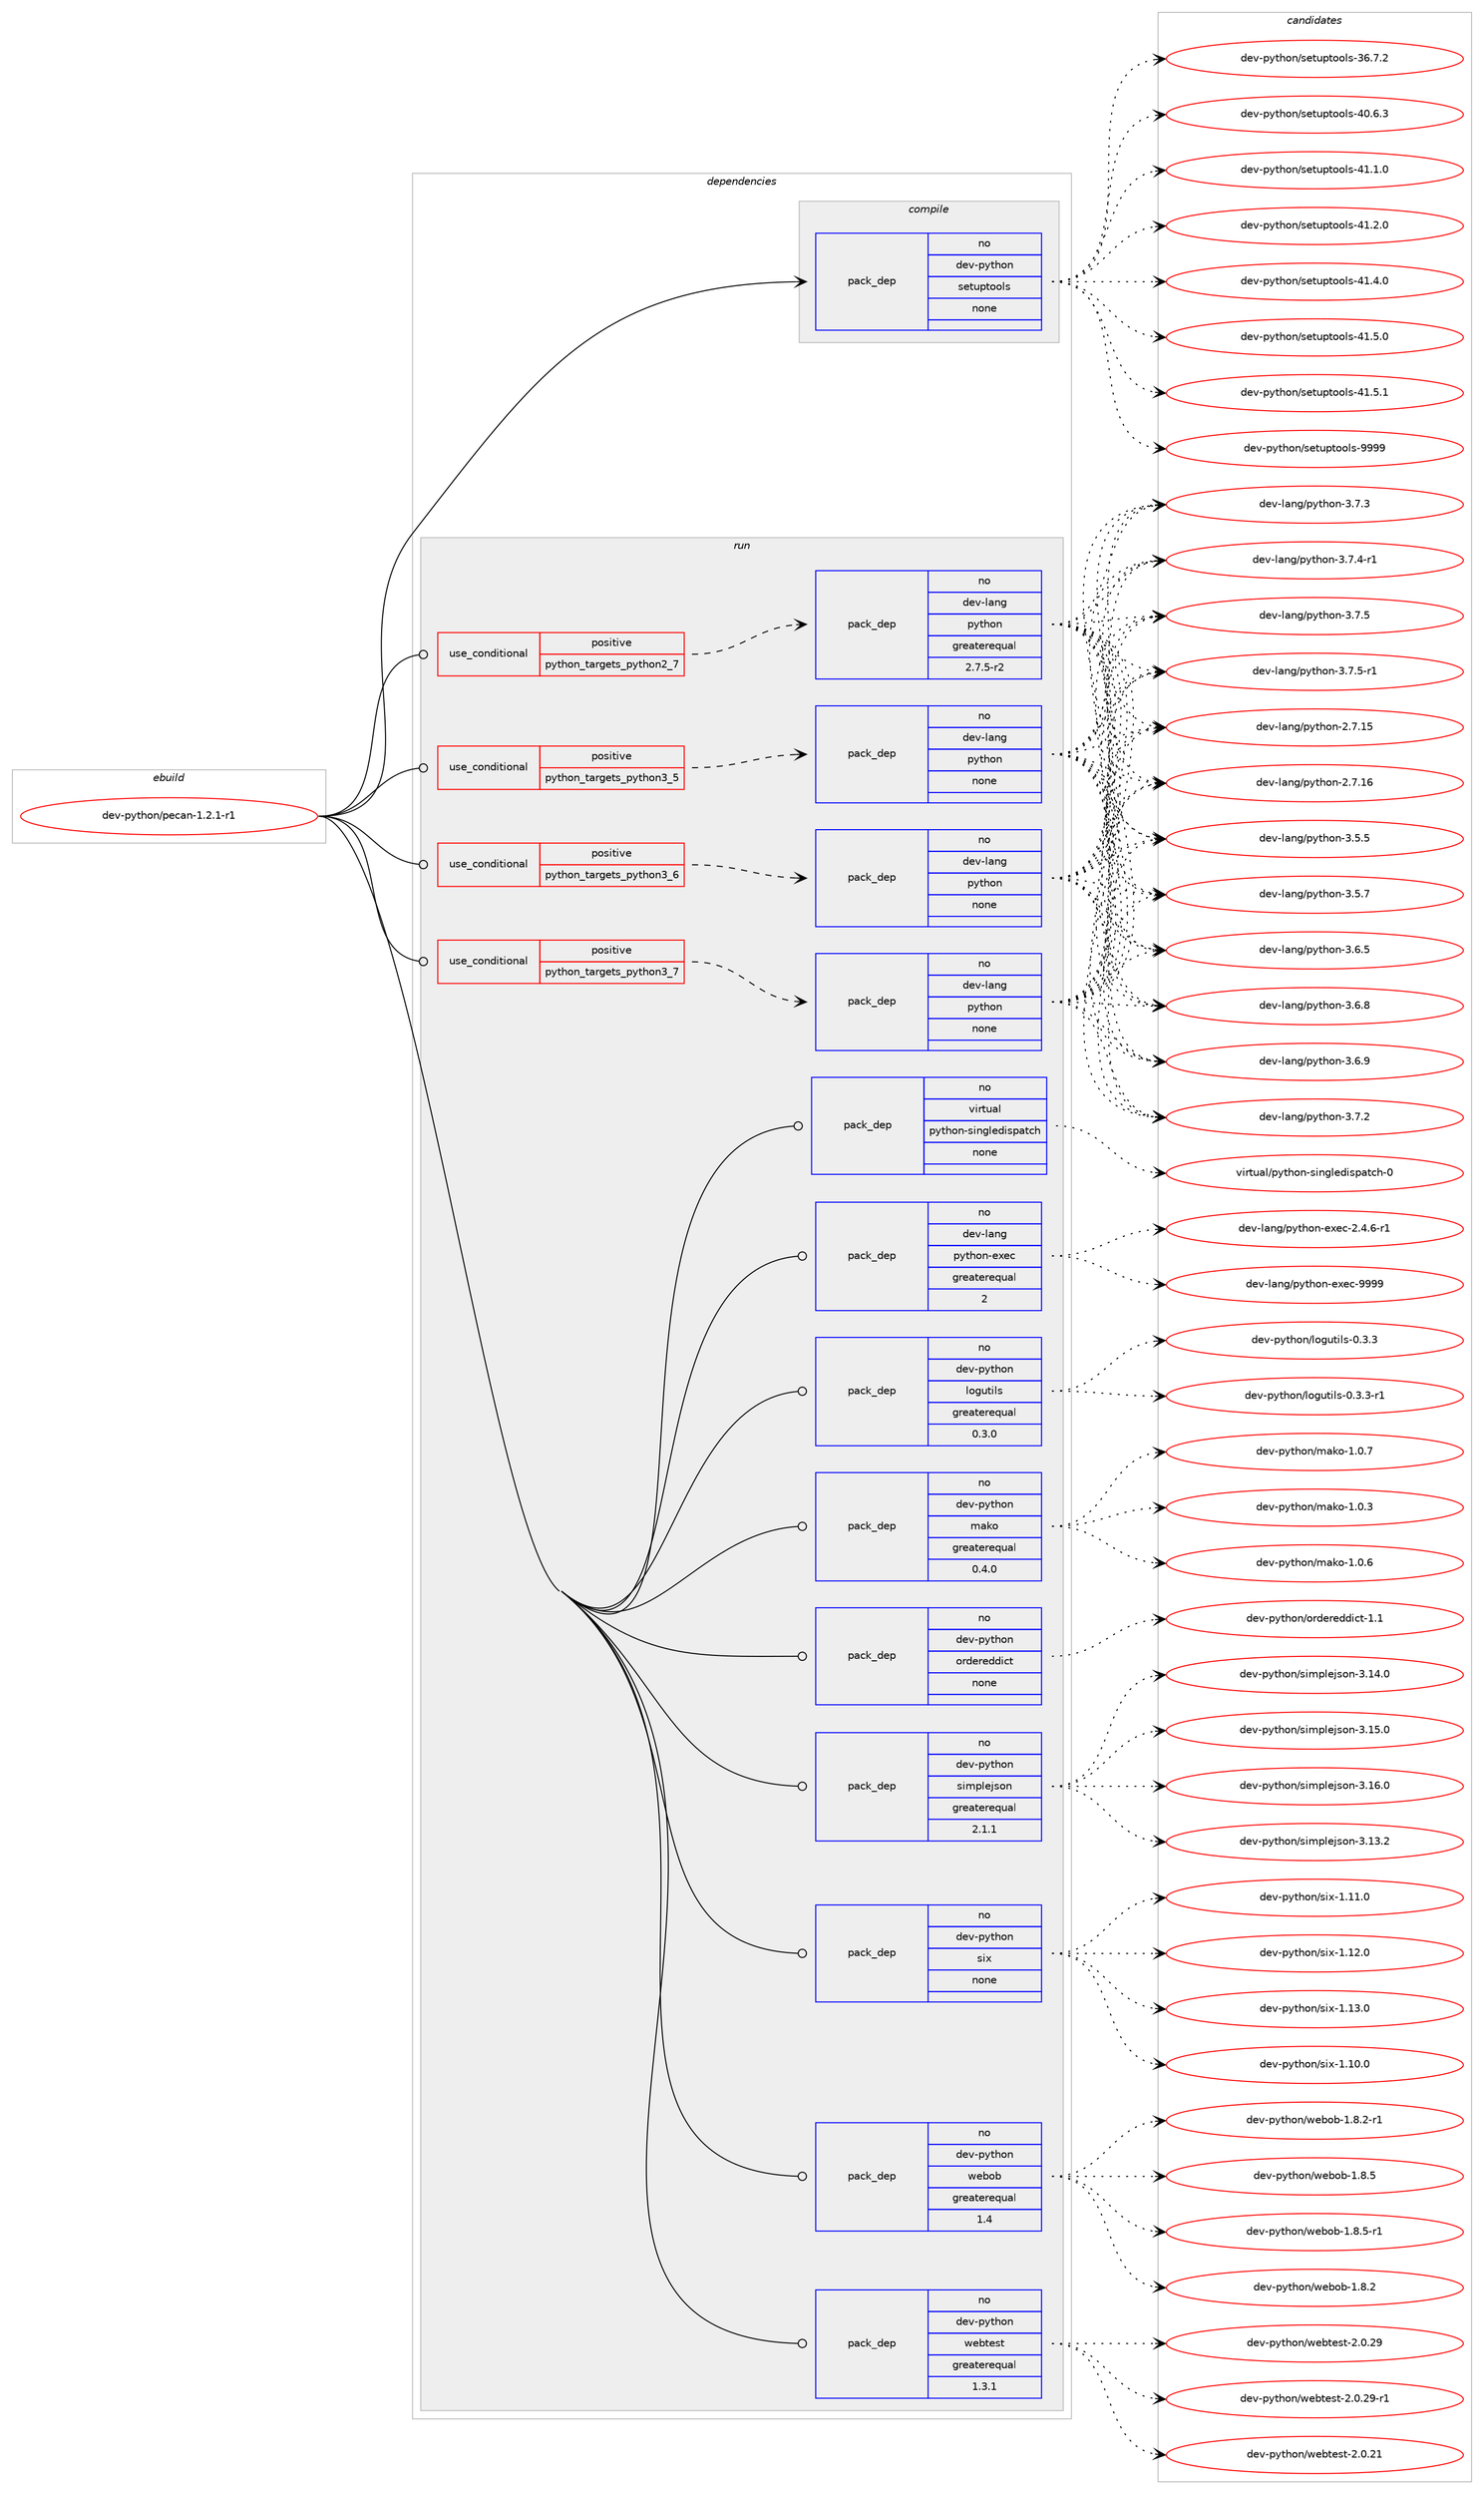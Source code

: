 digraph prolog {

# *************
# Graph options
# *************

newrank=true;
concentrate=true;
compound=true;
graph [rankdir=LR,fontname=Helvetica,fontsize=10,ranksep=1.5];#, ranksep=2.5, nodesep=0.2];
edge  [arrowhead=vee];
node  [fontname=Helvetica,fontsize=10];

# **********
# The ebuild
# **********

subgraph cluster_leftcol {
color=gray;
rank=same;
label=<<i>ebuild</i>>;
id [label="dev-python/pecan-1.2.1-r1", color=red, width=4, href="../dev-python/pecan-1.2.1-r1.svg"];
}

# ****************
# The dependencies
# ****************

subgraph cluster_midcol {
color=gray;
label=<<i>dependencies</i>>;
subgraph cluster_compile {
fillcolor="#eeeeee";
style=filled;
label=<<i>compile</i>>;
subgraph pack465308 {
dependency621472 [label=<<TABLE BORDER="0" CELLBORDER="1" CELLSPACING="0" CELLPADDING="4" WIDTH="220"><TR><TD ROWSPAN="6" CELLPADDING="30">pack_dep</TD></TR><TR><TD WIDTH="110">no</TD></TR><TR><TD>dev-python</TD></TR><TR><TD>setuptools</TD></TR><TR><TD>none</TD></TR><TR><TD></TD></TR></TABLE>>, shape=none, color=blue];
}
id:e -> dependency621472:w [weight=20,style="solid",arrowhead="vee"];
}
subgraph cluster_compileandrun {
fillcolor="#eeeeee";
style=filled;
label=<<i>compile and run</i>>;
}
subgraph cluster_run {
fillcolor="#eeeeee";
style=filled;
label=<<i>run</i>>;
subgraph cond144324 {
dependency621473 [label=<<TABLE BORDER="0" CELLBORDER="1" CELLSPACING="0" CELLPADDING="4"><TR><TD ROWSPAN="3" CELLPADDING="10">use_conditional</TD></TR><TR><TD>positive</TD></TR><TR><TD>python_targets_python2_7</TD></TR></TABLE>>, shape=none, color=red];
subgraph pack465309 {
dependency621474 [label=<<TABLE BORDER="0" CELLBORDER="1" CELLSPACING="0" CELLPADDING="4" WIDTH="220"><TR><TD ROWSPAN="6" CELLPADDING="30">pack_dep</TD></TR><TR><TD WIDTH="110">no</TD></TR><TR><TD>dev-lang</TD></TR><TR><TD>python</TD></TR><TR><TD>greaterequal</TD></TR><TR><TD>2.7.5-r2</TD></TR></TABLE>>, shape=none, color=blue];
}
dependency621473:e -> dependency621474:w [weight=20,style="dashed",arrowhead="vee"];
}
id:e -> dependency621473:w [weight=20,style="solid",arrowhead="odot"];
subgraph cond144325 {
dependency621475 [label=<<TABLE BORDER="0" CELLBORDER="1" CELLSPACING="0" CELLPADDING="4"><TR><TD ROWSPAN="3" CELLPADDING="10">use_conditional</TD></TR><TR><TD>positive</TD></TR><TR><TD>python_targets_python3_5</TD></TR></TABLE>>, shape=none, color=red];
subgraph pack465310 {
dependency621476 [label=<<TABLE BORDER="0" CELLBORDER="1" CELLSPACING="0" CELLPADDING="4" WIDTH="220"><TR><TD ROWSPAN="6" CELLPADDING="30">pack_dep</TD></TR><TR><TD WIDTH="110">no</TD></TR><TR><TD>dev-lang</TD></TR><TR><TD>python</TD></TR><TR><TD>none</TD></TR><TR><TD></TD></TR></TABLE>>, shape=none, color=blue];
}
dependency621475:e -> dependency621476:w [weight=20,style="dashed",arrowhead="vee"];
}
id:e -> dependency621475:w [weight=20,style="solid",arrowhead="odot"];
subgraph cond144326 {
dependency621477 [label=<<TABLE BORDER="0" CELLBORDER="1" CELLSPACING="0" CELLPADDING="4"><TR><TD ROWSPAN="3" CELLPADDING="10">use_conditional</TD></TR><TR><TD>positive</TD></TR><TR><TD>python_targets_python3_6</TD></TR></TABLE>>, shape=none, color=red];
subgraph pack465311 {
dependency621478 [label=<<TABLE BORDER="0" CELLBORDER="1" CELLSPACING="0" CELLPADDING="4" WIDTH="220"><TR><TD ROWSPAN="6" CELLPADDING="30">pack_dep</TD></TR><TR><TD WIDTH="110">no</TD></TR><TR><TD>dev-lang</TD></TR><TR><TD>python</TD></TR><TR><TD>none</TD></TR><TR><TD></TD></TR></TABLE>>, shape=none, color=blue];
}
dependency621477:e -> dependency621478:w [weight=20,style="dashed",arrowhead="vee"];
}
id:e -> dependency621477:w [weight=20,style="solid",arrowhead="odot"];
subgraph cond144327 {
dependency621479 [label=<<TABLE BORDER="0" CELLBORDER="1" CELLSPACING="0" CELLPADDING="4"><TR><TD ROWSPAN="3" CELLPADDING="10">use_conditional</TD></TR><TR><TD>positive</TD></TR><TR><TD>python_targets_python3_7</TD></TR></TABLE>>, shape=none, color=red];
subgraph pack465312 {
dependency621480 [label=<<TABLE BORDER="0" CELLBORDER="1" CELLSPACING="0" CELLPADDING="4" WIDTH="220"><TR><TD ROWSPAN="6" CELLPADDING="30">pack_dep</TD></TR><TR><TD WIDTH="110">no</TD></TR><TR><TD>dev-lang</TD></TR><TR><TD>python</TD></TR><TR><TD>none</TD></TR><TR><TD></TD></TR></TABLE>>, shape=none, color=blue];
}
dependency621479:e -> dependency621480:w [weight=20,style="dashed",arrowhead="vee"];
}
id:e -> dependency621479:w [weight=20,style="solid",arrowhead="odot"];
subgraph pack465313 {
dependency621481 [label=<<TABLE BORDER="0" CELLBORDER="1" CELLSPACING="0" CELLPADDING="4" WIDTH="220"><TR><TD ROWSPAN="6" CELLPADDING="30">pack_dep</TD></TR><TR><TD WIDTH="110">no</TD></TR><TR><TD>dev-lang</TD></TR><TR><TD>python-exec</TD></TR><TR><TD>greaterequal</TD></TR><TR><TD>2</TD></TR></TABLE>>, shape=none, color=blue];
}
id:e -> dependency621481:w [weight=20,style="solid",arrowhead="odot"];
subgraph pack465314 {
dependency621482 [label=<<TABLE BORDER="0" CELLBORDER="1" CELLSPACING="0" CELLPADDING="4" WIDTH="220"><TR><TD ROWSPAN="6" CELLPADDING="30">pack_dep</TD></TR><TR><TD WIDTH="110">no</TD></TR><TR><TD>dev-python</TD></TR><TR><TD>logutils</TD></TR><TR><TD>greaterequal</TD></TR><TR><TD>0.3.0</TD></TR></TABLE>>, shape=none, color=blue];
}
id:e -> dependency621482:w [weight=20,style="solid",arrowhead="odot"];
subgraph pack465315 {
dependency621483 [label=<<TABLE BORDER="0" CELLBORDER="1" CELLSPACING="0" CELLPADDING="4" WIDTH="220"><TR><TD ROWSPAN="6" CELLPADDING="30">pack_dep</TD></TR><TR><TD WIDTH="110">no</TD></TR><TR><TD>dev-python</TD></TR><TR><TD>mako</TD></TR><TR><TD>greaterequal</TD></TR><TR><TD>0.4.0</TD></TR></TABLE>>, shape=none, color=blue];
}
id:e -> dependency621483:w [weight=20,style="solid",arrowhead="odot"];
subgraph pack465316 {
dependency621484 [label=<<TABLE BORDER="0" CELLBORDER="1" CELLSPACING="0" CELLPADDING="4" WIDTH="220"><TR><TD ROWSPAN="6" CELLPADDING="30">pack_dep</TD></TR><TR><TD WIDTH="110">no</TD></TR><TR><TD>dev-python</TD></TR><TR><TD>ordereddict</TD></TR><TR><TD>none</TD></TR><TR><TD></TD></TR></TABLE>>, shape=none, color=blue];
}
id:e -> dependency621484:w [weight=20,style="solid",arrowhead="odot"];
subgraph pack465317 {
dependency621485 [label=<<TABLE BORDER="0" CELLBORDER="1" CELLSPACING="0" CELLPADDING="4" WIDTH="220"><TR><TD ROWSPAN="6" CELLPADDING="30">pack_dep</TD></TR><TR><TD WIDTH="110">no</TD></TR><TR><TD>dev-python</TD></TR><TR><TD>simplejson</TD></TR><TR><TD>greaterequal</TD></TR><TR><TD>2.1.1</TD></TR></TABLE>>, shape=none, color=blue];
}
id:e -> dependency621485:w [weight=20,style="solid",arrowhead="odot"];
subgraph pack465318 {
dependency621486 [label=<<TABLE BORDER="0" CELLBORDER="1" CELLSPACING="0" CELLPADDING="4" WIDTH="220"><TR><TD ROWSPAN="6" CELLPADDING="30">pack_dep</TD></TR><TR><TD WIDTH="110">no</TD></TR><TR><TD>dev-python</TD></TR><TR><TD>six</TD></TR><TR><TD>none</TD></TR><TR><TD></TD></TR></TABLE>>, shape=none, color=blue];
}
id:e -> dependency621486:w [weight=20,style="solid",arrowhead="odot"];
subgraph pack465319 {
dependency621487 [label=<<TABLE BORDER="0" CELLBORDER="1" CELLSPACING="0" CELLPADDING="4" WIDTH="220"><TR><TD ROWSPAN="6" CELLPADDING="30">pack_dep</TD></TR><TR><TD WIDTH="110">no</TD></TR><TR><TD>dev-python</TD></TR><TR><TD>webob</TD></TR><TR><TD>greaterequal</TD></TR><TR><TD>1.4</TD></TR></TABLE>>, shape=none, color=blue];
}
id:e -> dependency621487:w [weight=20,style="solid",arrowhead="odot"];
subgraph pack465320 {
dependency621488 [label=<<TABLE BORDER="0" CELLBORDER="1" CELLSPACING="0" CELLPADDING="4" WIDTH="220"><TR><TD ROWSPAN="6" CELLPADDING="30">pack_dep</TD></TR><TR><TD WIDTH="110">no</TD></TR><TR><TD>dev-python</TD></TR><TR><TD>webtest</TD></TR><TR><TD>greaterequal</TD></TR><TR><TD>1.3.1</TD></TR></TABLE>>, shape=none, color=blue];
}
id:e -> dependency621488:w [weight=20,style="solid",arrowhead="odot"];
subgraph pack465321 {
dependency621489 [label=<<TABLE BORDER="0" CELLBORDER="1" CELLSPACING="0" CELLPADDING="4" WIDTH="220"><TR><TD ROWSPAN="6" CELLPADDING="30">pack_dep</TD></TR><TR><TD WIDTH="110">no</TD></TR><TR><TD>virtual</TD></TR><TR><TD>python-singledispatch</TD></TR><TR><TD>none</TD></TR><TR><TD></TD></TR></TABLE>>, shape=none, color=blue];
}
id:e -> dependency621489:w [weight=20,style="solid",arrowhead="odot"];
}
}

# **************
# The candidates
# **************

subgraph cluster_choices {
rank=same;
color=gray;
label=<<i>candidates</i>>;

subgraph choice465308 {
color=black;
nodesep=1;
choice100101118451121211161041111104711510111611711211611111110811545515446554650 [label="dev-python/setuptools-36.7.2", color=red, width=4,href="../dev-python/setuptools-36.7.2.svg"];
choice100101118451121211161041111104711510111611711211611111110811545524846544651 [label="dev-python/setuptools-40.6.3", color=red, width=4,href="../dev-python/setuptools-40.6.3.svg"];
choice100101118451121211161041111104711510111611711211611111110811545524946494648 [label="dev-python/setuptools-41.1.0", color=red, width=4,href="../dev-python/setuptools-41.1.0.svg"];
choice100101118451121211161041111104711510111611711211611111110811545524946504648 [label="dev-python/setuptools-41.2.0", color=red, width=4,href="../dev-python/setuptools-41.2.0.svg"];
choice100101118451121211161041111104711510111611711211611111110811545524946524648 [label="dev-python/setuptools-41.4.0", color=red, width=4,href="../dev-python/setuptools-41.4.0.svg"];
choice100101118451121211161041111104711510111611711211611111110811545524946534648 [label="dev-python/setuptools-41.5.0", color=red, width=4,href="../dev-python/setuptools-41.5.0.svg"];
choice100101118451121211161041111104711510111611711211611111110811545524946534649 [label="dev-python/setuptools-41.5.1", color=red, width=4,href="../dev-python/setuptools-41.5.1.svg"];
choice10010111845112121116104111110471151011161171121161111111081154557575757 [label="dev-python/setuptools-9999", color=red, width=4,href="../dev-python/setuptools-9999.svg"];
dependency621472:e -> choice100101118451121211161041111104711510111611711211611111110811545515446554650:w [style=dotted,weight="100"];
dependency621472:e -> choice100101118451121211161041111104711510111611711211611111110811545524846544651:w [style=dotted,weight="100"];
dependency621472:e -> choice100101118451121211161041111104711510111611711211611111110811545524946494648:w [style=dotted,weight="100"];
dependency621472:e -> choice100101118451121211161041111104711510111611711211611111110811545524946504648:w [style=dotted,weight="100"];
dependency621472:e -> choice100101118451121211161041111104711510111611711211611111110811545524946524648:w [style=dotted,weight="100"];
dependency621472:e -> choice100101118451121211161041111104711510111611711211611111110811545524946534648:w [style=dotted,weight="100"];
dependency621472:e -> choice100101118451121211161041111104711510111611711211611111110811545524946534649:w [style=dotted,weight="100"];
dependency621472:e -> choice10010111845112121116104111110471151011161171121161111111081154557575757:w [style=dotted,weight="100"];
}
subgraph choice465309 {
color=black;
nodesep=1;
choice10010111845108971101034711212111610411111045504655464953 [label="dev-lang/python-2.7.15", color=red, width=4,href="../dev-lang/python-2.7.15.svg"];
choice10010111845108971101034711212111610411111045504655464954 [label="dev-lang/python-2.7.16", color=red, width=4,href="../dev-lang/python-2.7.16.svg"];
choice100101118451089711010347112121116104111110455146534653 [label="dev-lang/python-3.5.5", color=red, width=4,href="../dev-lang/python-3.5.5.svg"];
choice100101118451089711010347112121116104111110455146534655 [label="dev-lang/python-3.5.7", color=red, width=4,href="../dev-lang/python-3.5.7.svg"];
choice100101118451089711010347112121116104111110455146544653 [label="dev-lang/python-3.6.5", color=red, width=4,href="../dev-lang/python-3.6.5.svg"];
choice100101118451089711010347112121116104111110455146544656 [label="dev-lang/python-3.6.8", color=red, width=4,href="../dev-lang/python-3.6.8.svg"];
choice100101118451089711010347112121116104111110455146544657 [label="dev-lang/python-3.6.9", color=red, width=4,href="../dev-lang/python-3.6.9.svg"];
choice100101118451089711010347112121116104111110455146554650 [label="dev-lang/python-3.7.2", color=red, width=4,href="../dev-lang/python-3.7.2.svg"];
choice100101118451089711010347112121116104111110455146554651 [label="dev-lang/python-3.7.3", color=red, width=4,href="../dev-lang/python-3.7.3.svg"];
choice1001011184510897110103471121211161041111104551465546524511449 [label="dev-lang/python-3.7.4-r1", color=red, width=4,href="../dev-lang/python-3.7.4-r1.svg"];
choice100101118451089711010347112121116104111110455146554653 [label="dev-lang/python-3.7.5", color=red, width=4,href="../dev-lang/python-3.7.5.svg"];
choice1001011184510897110103471121211161041111104551465546534511449 [label="dev-lang/python-3.7.5-r1", color=red, width=4,href="../dev-lang/python-3.7.5-r1.svg"];
dependency621474:e -> choice10010111845108971101034711212111610411111045504655464953:w [style=dotted,weight="100"];
dependency621474:e -> choice10010111845108971101034711212111610411111045504655464954:w [style=dotted,weight="100"];
dependency621474:e -> choice100101118451089711010347112121116104111110455146534653:w [style=dotted,weight="100"];
dependency621474:e -> choice100101118451089711010347112121116104111110455146534655:w [style=dotted,weight="100"];
dependency621474:e -> choice100101118451089711010347112121116104111110455146544653:w [style=dotted,weight="100"];
dependency621474:e -> choice100101118451089711010347112121116104111110455146544656:w [style=dotted,weight="100"];
dependency621474:e -> choice100101118451089711010347112121116104111110455146544657:w [style=dotted,weight="100"];
dependency621474:e -> choice100101118451089711010347112121116104111110455146554650:w [style=dotted,weight="100"];
dependency621474:e -> choice100101118451089711010347112121116104111110455146554651:w [style=dotted,weight="100"];
dependency621474:e -> choice1001011184510897110103471121211161041111104551465546524511449:w [style=dotted,weight="100"];
dependency621474:e -> choice100101118451089711010347112121116104111110455146554653:w [style=dotted,weight="100"];
dependency621474:e -> choice1001011184510897110103471121211161041111104551465546534511449:w [style=dotted,weight="100"];
}
subgraph choice465310 {
color=black;
nodesep=1;
choice10010111845108971101034711212111610411111045504655464953 [label="dev-lang/python-2.7.15", color=red, width=4,href="../dev-lang/python-2.7.15.svg"];
choice10010111845108971101034711212111610411111045504655464954 [label="dev-lang/python-2.7.16", color=red, width=4,href="../dev-lang/python-2.7.16.svg"];
choice100101118451089711010347112121116104111110455146534653 [label="dev-lang/python-3.5.5", color=red, width=4,href="../dev-lang/python-3.5.5.svg"];
choice100101118451089711010347112121116104111110455146534655 [label="dev-lang/python-3.5.7", color=red, width=4,href="../dev-lang/python-3.5.7.svg"];
choice100101118451089711010347112121116104111110455146544653 [label="dev-lang/python-3.6.5", color=red, width=4,href="../dev-lang/python-3.6.5.svg"];
choice100101118451089711010347112121116104111110455146544656 [label="dev-lang/python-3.6.8", color=red, width=4,href="../dev-lang/python-3.6.8.svg"];
choice100101118451089711010347112121116104111110455146544657 [label="dev-lang/python-3.6.9", color=red, width=4,href="../dev-lang/python-3.6.9.svg"];
choice100101118451089711010347112121116104111110455146554650 [label="dev-lang/python-3.7.2", color=red, width=4,href="../dev-lang/python-3.7.2.svg"];
choice100101118451089711010347112121116104111110455146554651 [label="dev-lang/python-3.7.3", color=red, width=4,href="../dev-lang/python-3.7.3.svg"];
choice1001011184510897110103471121211161041111104551465546524511449 [label="dev-lang/python-3.7.4-r1", color=red, width=4,href="../dev-lang/python-3.7.4-r1.svg"];
choice100101118451089711010347112121116104111110455146554653 [label="dev-lang/python-3.7.5", color=red, width=4,href="../dev-lang/python-3.7.5.svg"];
choice1001011184510897110103471121211161041111104551465546534511449 [label="dev-lang/python-3.7.5-r1", color=red, width=4,href="../dev-lang/python-3.7.5-r1.svg"];
dependency621476:e -> choice10010111845108971101034711212111610411111045504655464953:w [style=dotted,weight="100"];
dependency621476:e -> choice10010111845108971101034711212111610411111045504655464954:w [style=dotted,weight="100"];
dependency621476:e -> choice100101118451089711010347112121116104111110455146534653:w [style=dotted,weight="100"];
dependency621476:e -> choice100101118451089711010347112121116104111110455146534655:w [style=dotted,weight="100"];
dependency621476:e -> choice100101118451089711010347112121116104111110455146544653:w [style=dotted,weight="100"];
dependency621476:e -> choice100101118451089711010347112121116104111110455146544656:w [style=dotted,weight="100"];
dependency621476:e -> choice100101118451089711010347112121116104111110455146544657:w [style=dotted,weight="100"];
dependency621476:e -> choice100101118451089711010347112121116104111110455146554650:w [style=dotted,weight="100"];
dependency621476:e -> choice100101118451089711010347112121116104111110455146554651:w [style=dotted,weight="100"];
dependency621476:e -> choice1001011184510897110103471121211161041111104551465546524511449:w [style=dotted,weight="100"];
dependency621476:e -> choice100101118451089711010347112121116104111110455146554653:w [style=dotted,weight="100"];
dependency621476:e -> choice1001011184510897110103471121211161041111104551465546534511449:w [style=dotted,weight="100"];
}
subgraph choice465311 {
color=black;
nodesep=1;
choice10010111845108971101034711212111610411111045504655464953 [label="dev-lang/python-2.7.15", color=red, width=4,href="../dev-lang/python-2.7.15.svg"];
choice10010111845108971101034711212111610411111045504655464954 [label="dev-lang/python-2.7.16", color=red, width=4,href="../dev-lang/python-2.7.16.svg"];
choice100101118451089711010347112121116104111110455146534653 [label="dev-lang/python-3.5.5", color=red, width=4,href="../dev-lang/python-3.5.5.svg"];
choice100101118451089711010347112121116104111110455146534655 [label="dev-lang/python-3.5.7", color=red, width=4,href="../dev-lang/python-3.5.7.svg"];
choice100101118451089711010347112121116104111110455146544653 [label="dev-lang/python-3.6.5", color=red, width=4,href="../dev-lang/python-3.6.5.svg"];
choice100101118451089711010347112121116104111110455146544656 [label="dev-lang/python-3.6.8", color=red, width=4,href="../dev-lang/python-3.6.8.svg"];
choice100101118451089711010347112121116104111110455146544657 [label="dev-lang/python-3.6.9", color=red, width=4,href="../dev-lang/python-3.6.9.svg"];
choice100101118451089711010347112121116104111110455146554650 [label="dev-lang/python-3.7.2", color=red, width=4,href="../dev-lang/python-3.7.2.svg"];
choice100101118451089711010347112121116104111110455146554651 [label="dev-lang/python-3.7.3", color=red, width=4,href="../dev-lang/python-3.7.3.svg"];
choice1001011184510897110103471121211161041111104551465546524511449 [label="dev-lang/python-3.7.4-r1", color=red, width=4,href="../dev-lang/python-3.7.4-r1.svg"];
choice100101118451089711010347112121116104111110455146554653 [label="dev-lang/python-3.7.5", color=red, width=4,href="../dev-lang/python-3.7.5.svg"];
choice1001011184510897110103471121211161041111104551465546534511449 [label="dev-lang/python-3.7.5-r1", color=red, width=4,href="../dev-lang/python-3.7.5-r1.svg"];
dependency621478:e -> choice10010111845108971101034711212111610411111045504655464953:w [style=dotted,weight="100"];
dependency621478:e -> choice10010111845108971101034711212111610411111045504655464954:w [style=dotted,weight="100"];
dependency621478:e -> choice100101118451089711010347112121116104111110455146534653:w [style=dotted,weight="100"];
dependency621478:e -> choice100101118451089711010347112121116104111110455146534655:w [style=dotted,weight="100"];
dependency621478:e -> choice100101118451089711010347112121116104111110455146544653:w [style=dotted,weight="100"];
dependency621478:e -> choice100101118451089711010347112121116104111110455146544656:w [style=dotted,weight="100"];
dependency621478:e -> choice100101118451089711010347112121116104111110455146544657:w [style=dotted,weight="100"];
dependency621478:e -> choice100101118451089711010347112121116104111110455146554650:w [style=dotted,weight="100"];
dependency621478:e -> choice100101118451089711010347112121116104111110455146554651:w [style=dotted,weight="100"];
dependency621478:e -> choice1001011184510897110103471121211161041111104551465546524511449:w [style=dotted,weight="100"];
dependency621478:e -> choice100101118451089711010347112121116104111110455146554653:w [style=dotted,weight="100"];
dependency621478:e -> choice1001011184510897110103471121211161041111104551465546534511449:w [style=dotted,weight="100"];
}
subgraph choice465312 {
color=black;
nodesep=1;
choice10010111845108971101034711212111610411111045504655464953 [label="dev-lang/python-2.7.15", color=red, width=4,href="../dev-lang/python-2.7.15.svg"];
choice10010111845108971101034711212111610411111045504655464954 [label="dev-lang/python-2.7.16", color=red, width=4,href="../dev-lang/python-2.7.16.svg"];
choice100101118451089711010347112121116104111110455146534653 [label="dev-lang/python-3.5.5", color=red, width=4,href="../dev-lang/python-3.5.5.svg"];
choice100101118451089711010347112121116104111110455146534655 [label="dev-lang/python-3.5.7", color=red, width=4,href="../dev-lang/python-3.5.7.svg"];
choice100101118451089711010347112121116104111110455146544653 [label="dev-lang/python-3.6.5", color=red, width=4,href="../dev-lang/python-3.6.5.svg"];
choice100101118451089711010347112121116104111110455146544656 [label="dev-lang/python-3.6.8", color=red, width=4,href="../dev-lang/python-3.6.8.svg"];
choice100101118451089711010347112121116104111110455146544657 [label="dev-lang/python-3.6.9", color=red, width=4,href="../dev-lang/python-3.6.9.svg"];
choice100101118451089711010347112121116104111110455146554650 [label="dev-lang/python-3.7.2", color=red, width=4,href="../dev-lang/python-3.7.2.svg"];
choice100101118451089711010347112121116104111110455146554651 [label="dev-lang/python-3.7.3", color=red, width=4,href="../dev-lang/python-3.7.3.svg"];
choice1001011184510897110103471121211161041111104551465546524511449 [label="dev-lang/python-3.7.4-r1", color=red, width=4,href="../dev-lang/python-3.7.4-r1.svg"];
choice100101118451089711010347112121116104111110455146554653 [label="dev-lang/python-3.7.5", color=red, width=4,href="../dev-lang/python-3.7.5.svg"];
choice1001011184510897110103471121211161041111104551465546534511449 [label="dev-lang/python-3.7.5-r1", color=red, width=4,href="../dev-lang/python-3.7.5-r1.svg"];
dependency621480:e -> choice10010111845108971101034711212111610411111045504655464953:w [style=dotted,weight="100"];
dependency621480:e -> choice10010111845108971101034711212111610411111045504655464954:w [style=dotted,weight="100"];
dependency621480:e -> choice100101118451089711010347112121116104111110455146534653:w [style=dotted,weight="100"];
dependency621480:e -> choice100101118451089711010347112121116104111110455146534655:w [style=dotted,weight="100"];
dependency621480:e -> choice100101118451089711010347112121116104111110455146544653:w [style=dotted,weight="100"];
dependency621480:e -> choice100101118451089711010347112121116104111110455146544656:w [style=dotted,weight="100"];
dependency621480:e -> choice100101118451089711010347112121116104111110455146544657:w [style=dotted,weight="100"];
dependency621480:e -> choice100101118451089711010347112121116104111110455146554650:w [style=dotted,weight="100"];
dependency621480:e -> choice100101118451089711010347112121116104111110455146554651:w [style=dotted,weight="100"];
dependency621480:e -> choice1001011184510897110103471121211161041111104551465546524511449:w [style=dotted,weight="100"];
dependency621480:e -> choice100101118451089711010347112121116104111110455146554653:w [style=dotted,weight="100"];
dependency621480:e -> choice1001011184510897110103471121211161041111104551465546534511449:w [style=dotted,weight="100"];
}
subgraph choice465313 {
color=black;
nodesep=1;
choice10010111845108971101034711212111610411111045101120101994550465246544511449 [label="dev-lang/python-exec-2.4.6-r1", color=red, width=4,href="../dev-lang/python-exec-2.4.6-r1.svg"];
choice10010111845108971101034711212111610411111045101120101994557575757 [label="dev-lang/python-exec-9999", color=red, width=4,href="../dev-lang/python-exec-9999.svg"];
dependency621481:e -> choice10010111845108971101034711212111610411111045101120101994550465246544511449:w [style=dotted,weight="100"];
dependency621481:e -> choice10010111845108971101034711212111610411111045101120101994557575757:w [style=dotted,weight="100"];
}
subgraph choice465314 {
color=black;
nodesep=1;
choice1001011184511212111610411111047108111103117116105108115454846514651 [label="dev-python/logutils-0.3.3", color=red, width=4,href="../dev-python/logutils-0.3.3.svg"];
choice10010111845112121116104111110471081111031171161051081154548465146514511449 [label="dev-python/logutils-0.3.3-r1", color=red, width=4,href="../dev-python/logutils-0.3.3-r1.svg"];
dependency621482:e -> choice1001011184511212111610411111047108111103117116105108115454846514651:w [style=dotted,weight="100"];
dependency621482:e -> choice10010111845112121116104111110471081111031171161051081154548465146514511449:w [style=dotted,weight="100"];
}
subgraph choice465315 {
color=black;
nodesep=1;
choice100101118451121211161041111104710997107111454946484651 [label="dev-python/mako-1.0.3", color=red, width=4,href="../dev-python/mako-1.0.3.svg"];
choice100101118451121211161041111104710997107111454946484654 [label="dev-python/mako-1.0.6", color=red, width=4,href="../dev-python/mako-1.0.6.svg"];
choice100101118451121211161041111104710997107111454946484655 [label="dev-python/mako-1.0.7", color=red, width=4,href="../dev-python/mako-1.0.7.svg"];
dependency621483:e -> choice100101118451121211161041111104710997107111454946484651:w [style=dotted,weight="100"];
dependency621483:e -> choice100101118451121211161041111104710997107111454946484654:w [style=dotted,weight="100"];
dependency621483:e -> choice100101118451121211161041111104710997107111454946484655:w [style=dotted,weight="100"];
}
subgraph choice465316 {
color=black;
nodesep=1;
choice10010111845112121116104111110471111141001011141011001001059911645494649 [label="dev-python/ordereddict-1.1", color=red, width=4,href="../dev-python/ordereddict-1.1.svg"];
dependency621484:e -> choice10010111845112121116104111110471111141001011141011001001059911645494649:w [style=dotted,weight="100"];
}
subgraph choice465317 {
color=black;
nodesep=1;
choice100101118451121211161041111104711510510911210810110611511111045514649514650 [label="dev-python/simplejson-3.13.2", color=red, width=4,href="../dev-python/simplejson-3.13.2.svg"];
choice100101118451121211161041111104711510510911210810110611511111045514649524648 [label="dev-python/simplejson-3.14.0", color=red, width=4,href="../dev-python/simplejson-3.14.0.svg"];
choice100101118451121211161041111104711510510911210810110611511111045514649534648 [label="dev-python/simplejson-3.15.0", color=red, width=4,href="../dev-python/simplejson-3.15.0.svg"];
choice100101118451121211161041111104711510510911210810110611511111045514649544648 [label="dev-python/simplejson-3.16.0", color=red, width=4,href="../dev-python/simplejson-3.16.0.svg"];
dependency621485:e -> choice100101118451121211161041111104711510510911210810110611511111045514649514650:w [style=dotted,weight="100"];
dependency621485:e -> choice100101118451121211161041111104711510510911210810110611511111045514649524648:w [style=dotted,weight="100"];
dependency621485:e -> choice100101118451121211161041111104711510510911210810110611511111045514649534648:w [style=dotted,weight="100"];
dependency621485:e -> choice100101118451121211161041111104711510510911210810110611511111045514649544648:w [style=dotted,weight="100"];
}
subgraph choice465318 {
color=black;
nodesep=1;
choice100101118451121211161041111104711510512045494649484648 [label="dev-python/six-1.10.0", color=red, width=4,href="../dev-python/six-1.10.0.svg"];
choice100101118451121211161041111104711510512045494649494648 [label="dev-python/six-1.11.0", color=red, width=4,href="../dev-python/six-1.11.0.svg"];
choice100101118451121211161041111104711510512045494649504648 [label="dev-python/six-1.12.0", color=red, width=4,href="../dev-python/six-1.12.0.svg"];
choice100101118451121211161041111104711510512045494649514648 [label="dev-python/six-1.13.0", color=red, width=4,href="../dev-python/six-1.13.0.svg"];
dependency621486:e -> choice100101118451121211161041111104711510512045494649484648:w [style=dotted,weight="100"];
dependency621486:e -> choice100101118451121211161041111104711510512045494649494648:w [style=dotted,weight="100"];
dependency621486:e -> choice100101118451121211161041111104711510512045494649504648:w [style=dotted,weight="100"];
dependency621486:e -> choice100101118451121211161041111104711510512045494649514648:w [style=dotted,weight="100"];
}
subgraph choice465319 {
color=black;
nodesep=1;
choice10010111845112121116104111110471191019811198454946564650 [label="dev-python/webob-1.8.2", color=red, width=4,href="../dev-python/webob-1.8.2.svg"];
choice100101118451121211161041111104711910198111984549465646504511449 [label="dev-python/webob-1.8.2-r1", color=red, width=4,href="../dev-python/webob-1.8.2-r1.svg"];
choice10010111845112121116104111110471191019811198454946564653 [label="dev-python/webob-1.8.5", color=red, width=4,href="../dev-python/webob-1.8.5.svg"];
choice100101118451121211161041111104711910198111984549465646534511449 [label="dev-python/webob-1.8.5-r1", color=red, width=4,href="../dev-python/webob-1.8.5-r1.svg"];
dependency621487:e -> choice10010111845112121116104111110471191019811198454946564650:w [style=dotted,weight="100"];
dependency621487:e -> choice100101118451121211161041111104711910198111984549465646504511449:w [style=dotted,weight="100"];
dependency621487:e -> choice10010111845112121116104111110471191019811198454946564653:w [style=dotted,weight="100"];
dependency621487:e -> choice100101118451121211161041111104711910198111984549465646534511449:w [style=dotted,weight="100"];
}
subgraph choice465320 {
color=black;
nodesep=1;
choice10010111845112121116104111110471191019811610111511645504648465049 [label="dev-python/webtest-2.0.21", color=red, width=4,href="../dev-python/webtest-2.0.21.svg"];
choice10010111845112121116104111110471191019811610111511645504648465057 [label="dev-python/webtest-2.0.29", color=red, width=4,href="../dev-python/webtest-2.0.29.svg"];
choice100101118451121211161041111104711910198116101115116455046484650574511449 [label="dev-python/webtest-2.0.29-r1", color=red, width=4,href="../dev-python/webtest-2.0.29-r1.svg"];
dependency621488:e -> choice10010111845112121116104111110471191019811610111511645504648465049:w [style=dotted,weight="100"];
dependency621488:e -> choice10010111845112121116104111110471191019811610111511645504648465057:w [style=dotted,weight="100"];
dependency621488:e -> choice100101118451121211161041111104711910198116101115116455046484650574511449:w [style=dotted,weight="100"];
}
subgraph choice465321 {
color=black;
nodesep=1;
choice11810511411611797108471121211161041111104511510511010310810110010511511297116991044548 [label="virtual/python-singledispatch-0", color=red, width=4,href="../virtual/python-singledispatch-0.svg"];
dependency621489:e -> choice11810511411611797108471121211161041111104511510511010310810110010511511297116991044548:w [style=dotted,weight="100"];
}
}

}
